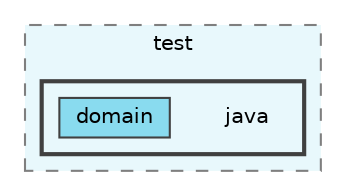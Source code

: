 digraph "src/test/java"
{
 // LATEX_PDF_SIZE
  bgcolor="transparent";
  edge [fontname=Helvetica,fontsize=10,labelfontname=Helvetica,labelfontsize=10];
  node [fontname=Helvetica,fontsize=10,shape=box,height=0.2,width=0.4];
  compound=true
  subgraph clusterdir_120ed4da3e3217b1e7fc0b4f48568e79 {
    graph [ bgcolor="#e8f8fc", pencolor="grey50", label="test", fontname=Helvetica,fontsize=10 style="filled,dashed", URL="dir_120ed4da3e3217b1e7fc0b4f48568e79.html",tooltip=""]
  subgraph clusterdir_97debbc39e3b917fca663601bb2b0709 {
    graph [ bgcolor="#e8f8fc", pencolor="grey25", label="", fontname=Helvetica,fontsize=10 style="filled,bold", URL="dir_97debbc39e3b917fca663601bb2b0709.html",tooltip=""]
    dir_97debbc39e3b917fca663601bb2b0709 [shape=plaintext, label="java"];
  dir_b9f791e9f15fa5d71b4ce63267a14caf [label="domain", fillcolor="#89dbef", color="grey25", style="filled", URL="dir_b9f791e9f15fa5d71b4ce63267a14caf.html",tooltip=""];
  }
  }
}
